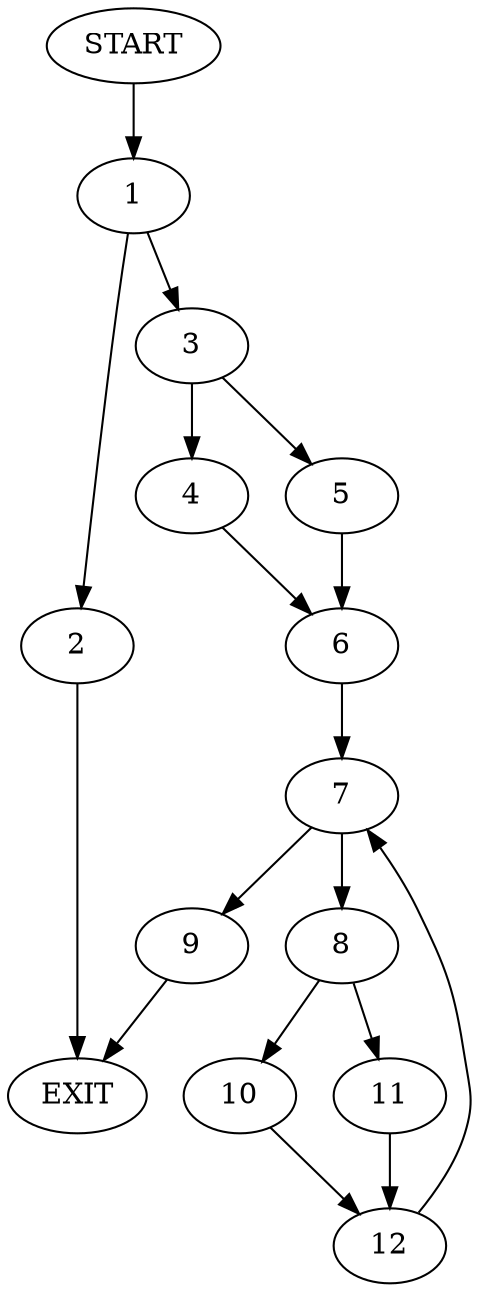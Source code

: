 digraph {
0 [label="START"]
13 [label="EXIT"]
0 -> 1
1 -> 2
1 -> 3
2 -> 13
3 -> 4
3 -> 5
4 -> 6
5 -> 6
6 -> 7
7 -> 8
7 -> 9
8 -> 10
8 -> 11
9 -> 13
11 -> 12
10 -> 12
12 -> 7
}
